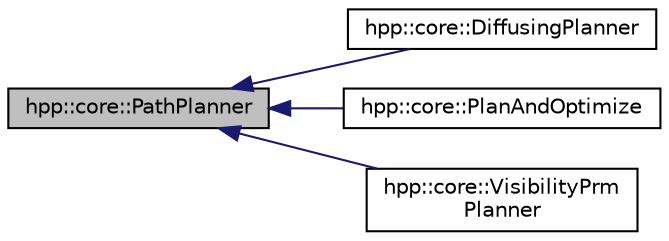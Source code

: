 digraph "hpp::core::PathPlanner"
{
  edge [fontname="Helvetica",fontsize="10",labelfontname="Helvetica",labelfontsize="10"];
  node [fontname="Helvetica",fontsize="10",shape=record];
  rankdir="LR";
  Node1 [label="hpp::core::PathPlanner",height=0.2,width=0.4,color="black", fillcolor="grey75", style="filled" fontcolor="black"];
  Node1 -> Node2 [dir="back",color="midnightblue",fontsize="10",style="solid",fontname="Helvetica"];
  Node2 [label="hpp::core::DiffusingPlanner",height=0.2,width=0.4,color="black", fillcolor="white", style="filled",URL="$a00018.html",tooltip="Generic implementation of RRT algorithm. "];
  Node1 -> Node3 [dir="back",color="midnightblue",fontsize="10",style="solid",fontname="Helvetica"];
  Node3 [label="hpp::core::PlanAndOptimize",height=0.2,width=0.4,color="black", fillcolor="white", style="filled",URL="$a00043.html",tooltip="Path planner and optimizer. "];
  Node1 -> Node4 [dir="back",color="midnightblue",fontsize="10",style="solid",fontname="Helvetica"];
  Node4 [label="hpp::core::VisibilityPrm\lPlanner",height=0.2,width=0.4,color="black", fillcolor="white", style="filled",URL="$a00054.html",tooltip="Generic implementation of visibility-PRM algorithm, based on guard nodes (which cannot see each other..."];
}
